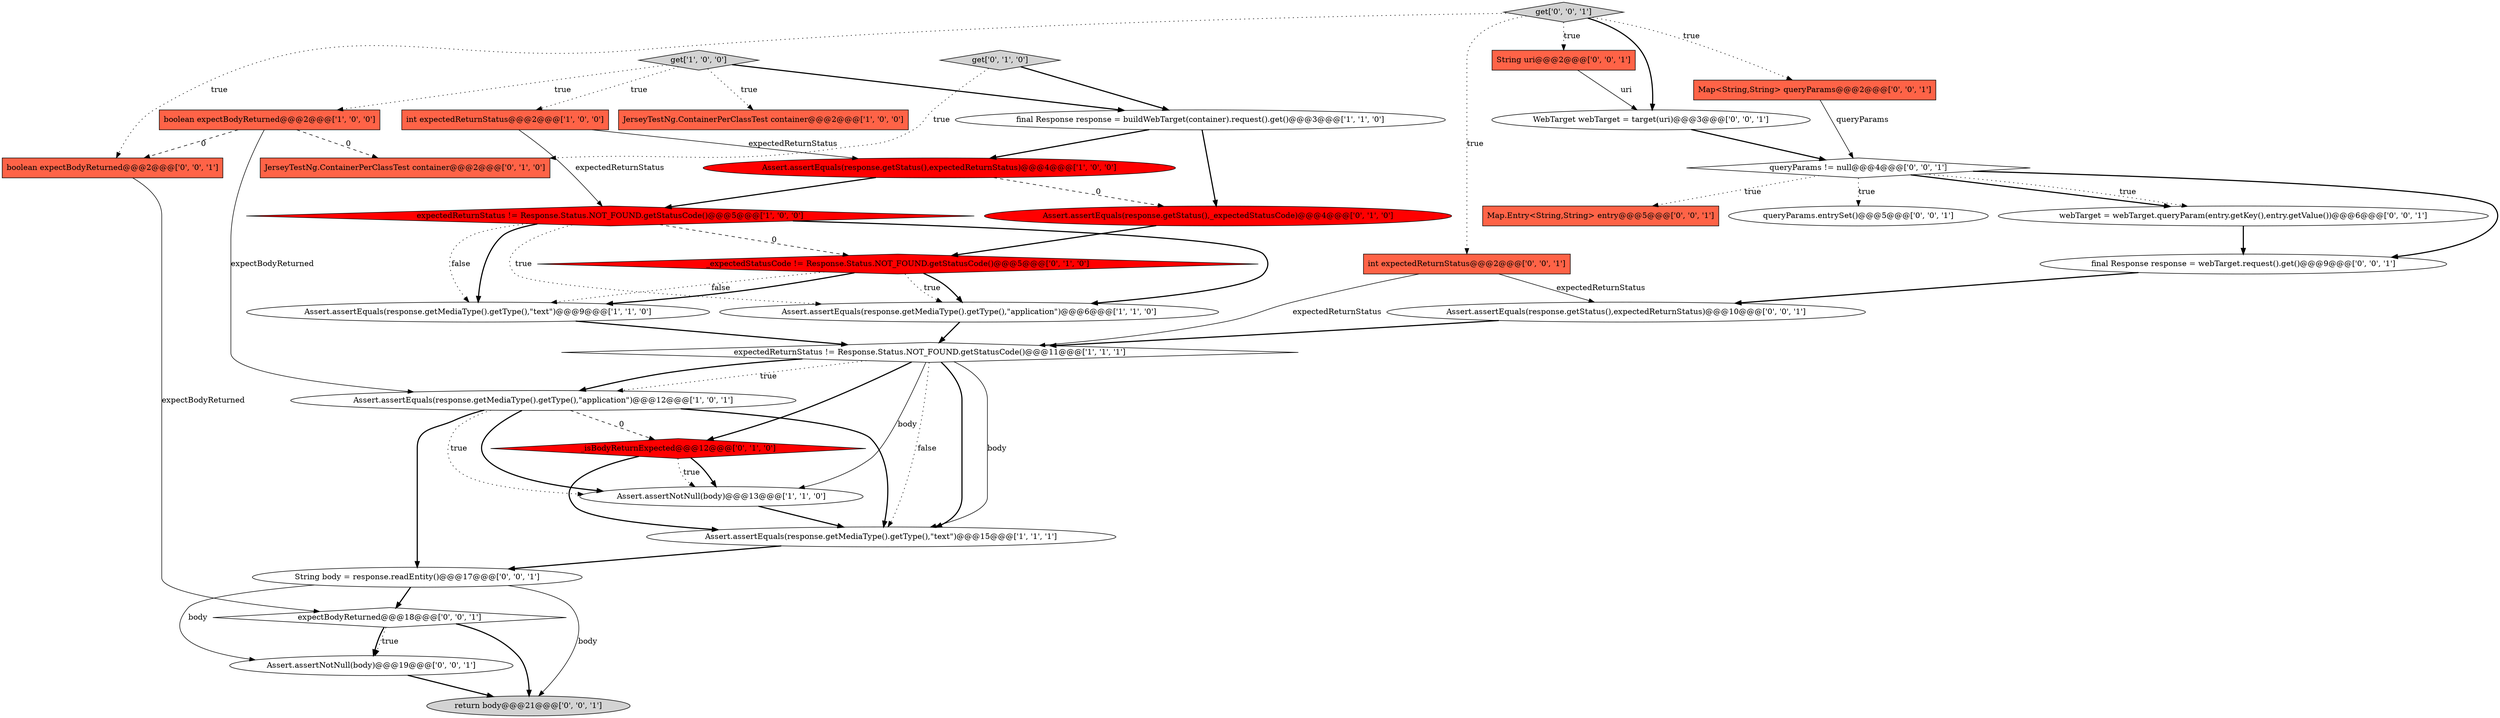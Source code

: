 digraph {
25 [style = filled, label = "WebTarget webTarget = target(uri)@@@3@@@['0', '0', '1']", fillcolor = white, shape = ellipse image = "AAA0AAABBB3BBB"];
20 [style = filled, label = "int expectedReturnStatus@@@2@@@['0', '0', '1']", fillcolor = tomato, shape = box image = "AAA0AAABBB3BBB"];
18 [style = filled, label = "Assert.assertNotNull(body)@@@19@@@['0', '0', '1']", fillcolor = white, shape = ellipse image = "AAA0AAABBB3BBB"];
28 [style = filled, label = "Map<String,String> queryParams@@@2@@@['0', '0', '1']", fillcolor = tomato, shape = box image = "AAA0AAABBB3BBB"];
7 [style = filled, label = "expectedReturnStatus != Response.Status.NOT_FOUND.getStatusCode()@@@5@@@['1', '0', '0']", fillcolor = red, shape = diamond image = "AAA1AAABBB1BBB"];
5 [style = filled, label = "Assert.assertEquals(response.getMediaType().getType(),\"text\")@@@15@@@['1', '1', '1']", fillcolor = white, shape = ellipse image = "AAA0AAABBB1BBB"];
8 [style = filled, label = "Assert.assertNotNull(body)@@@13@@@['1', '1', '0']", fillcolor = white, shape = ellipse image = "AAA0AAABBB1BBB"];
6 [style = filled, label = "int expectedReturnStatus@@@2@@@['1', '0', '0']", fillcolor = tomato, shape = box image = "AAA0AAABBB1BBB"];
31 [style = filled, label = "webTarget = webTarget.queryParam(entry.getKey(),entry.getValue())@@@6@@@['0', '0', '1']", fillcolor = white, shape = ellipse image = "AAA0AAABBB3BBB"];
22 [style = filled, label = "String body = response.readEntity()@@@17@@@['0', '0', '1']", fillcolor = white, shape = ellipse image = "AAA0AAABBB3BBB"];
26 [style = filled, label = "final Response response = webTarget.request().get()@@@9@@@['0', '0', '1']", fillcolor = white, shape = ellipse image = "AAA0AAABBB3BBB"];
11 [style = filled, label = "boolean expectBodyReturned@@@2@@@['1', '0', '0']", fillcolor = tomato, shape = box image = "AAA1AAABBB1BBB"];
32 [style = filled, label = "boolean expectBodyReturned@@@2@@@['0', '0', '1']", fillcolor = tomato, shape = box image = "AAA0AAABBB3BBB"];
30 [style = filled, label = "return body@@@21@@@['0', '0', '1']", fillcolor = lightgray, shape = ellipse image = "AAA0AAABBB3BBB"];
29 [style = filled, label = "queryParams.entrySet()@@@5@@@['0', '0', '1']", fillcolor = white, shape = ellipse image = "AAA0AAABBB3BBB"];
10 [style = filled, label = "get['1', '0', '0']", fillcolor = lightgray, shape = diamond image = "AAA0AAABBB1BBB"];
21 [style = filled, label = "get['0', '0', '1']", fillcolor = lightgray, shape = diamond image = "AAA0AAABBB3BBB"];
3 [style = filled, label = "Assert.assertEquals(response.getStatus(),expectedReturnStatus)@@@4@@@['1', '0', '0']", fillcolor = red, shape = ellipse image = "AAA1AAABBB1BBB"];
9 [style = filled, label = "Assert.assertEquals(response.getMediaType().getType(),\"text\")@@@9@@@['1', '1', '0']", fillcolor = white, shape = ellipse image = "AAA0AAABBB1BBB"];
4 [style = filled, label = "JerseyTestNg.ContainerPerClassTest container@@@2@@@['1', '0', '0']", fillcolor = tomato, shape = box image = "AAA0AAABBB1BBB"];
19 [style = filled, label = "String uri@@@2@@@['0', '0', '1']", fillcolor = tomato, shape = box image = "AAA0AAABBB3BBB"];
12 [style = filled, label = "Assert.assertEquals(response.getMediaType().getType(),\"application\")@@@12@@@['1', '0', '1']", fillcolor = white, shape = ellipse image = "AAA0AAABBB1BBB"];
27 [style = filled, label = "queryParams != null@@@4@@@['0', '0', '1']", fillcolor = white, shape = diamond image = "AAA0AAABBB3BBB"];
24 [style = filled, label = "expectBodyReturned@@@18@@@['0', '0', '1']", fillcolor = white, shape = diamond image = "AAA0AAABBB3BBB"];
17 [style = filled, label = "_isBodyReturnExpected@@@12@@@['0', '1', '0']", fillcolor = red, shape = diamond image = "AAA1AAABBB2BBB"];
15 [style = filled, label = "JerseyTestNg.ContainerPerClassTest container@@@2@@@['0', '1', '0']", fillcolor = tomato, shape = box image = "AAA1AAABBB2BBB"];
16 [style = filled, label = "_expectedStatusCode != Response.Status.NOT_FOUND.getStatusCode()@@@5@@@['0', '1', '0']", fillcolor = red, shape = diamond image = "AAA1AAABBB2BBB"];
1 [style = filled, label = "Assert.assertEquals(response.getMediaType().getType(),\"application\")@@@6@@@['1', '1', '0']", fillcolor = white, shape = ellipse image = "AAA0AAABBB1BBB"];
23 [style = filled, label = "Assert.assertEquals(response.getStatus(),expectedReturnStatus)@@@10@@@['0', '0', '1']", fillcolor = white, shape = ellipse image = "AAA0AAABBB3BBB"];
0 [style = filled, label = "final Response response = buildWebTarget(container).request().get()@@@3@@@['1', '1', '0']", fillcolor = white, shape = ellipse image = "AAA0AAABBB1BBB"];
2 [style = filled, label = "expectedReturnStatus != Response.Status.NOT_FOUND.getStatusCode()@@@11@@@['1', '1', '1']", fillcolor = white, shape = diamond image = "AAA0AAABBB1BBB"];
13 [style = filled, label = "get['0', '1', '0']", fillcolor = lightgray, shape = diamond image = "AAA0AAABBB2BBB"];
33 [style = filled, label = "Map.Entry<String,String> entry@@@5@@@['0', '0', '1']", fillcolor = tomato, shape = box image = "AAA0AAABBB3BBB"];
14 [style = filled, label = "Assert.assertEquals(response.getStatus(),_expectedStatusCode)@@@4@@@['0', '1', '0']", fillcolor = red, shape = ellipse image = "AAA1AAABBB2BBB"];
2->17 [style = bold, label=""];
0->3 [style = bold, label=""];
14->16 [style = bold, label=""];
17->8 [style = bold, label=""];
11->32 [style = dashed, label="0"];
17->5 [style = bold, label=""];
10->6 [style = dotted, label="true"];
2->5 [style = bold, label=""];
7->1 [style = bold, label=""];
21->20 [style = dotted, label="true"];
12->5 [style = bold, label=""];
16->9 [style = dotted, label="false"];
9->2 [style = bold, label=""];
12->8 [style = dotted, label="true"];
11->15 [style = dashed, label="0"];
7->16 [style = dashed, label="0"];
27->33 [style = dotted, label="true"];
12->22 [style = bold, label=""];
22->18 [style = solid, label="body"];
12->17 [style = dashed, label="0"];
18->30 [style = bold, label=""];
27->31 [style = bold, label=""];
28->27 [style = solid, label="queryParams"];
21->32 [style = dotted, label="true"];
21->25 [style = bold, label=""];
7->9 [style = dotted, label="false"];
6->3 [style = solid, label="expectedReturnStatus"];
24->18 [style = bold, label=""];
2->5 [style = solid, label="body"];
21->28 [style = dotted, label="true"];
2->12 [style = bold, label=""];
24->30 [style = bold, label=""];
7->9 [style = bold, label=""];
20->2 [style = solid, label="expectedReturnStatus"];
11->12 [style = solid, label="expectBodyReturned"];
25->27 [style = bold, label=""];
31->26 [style = bold, label=""];
17->8 [style = dotted, label="true"];
0->14 [style = bold, label=""];
6->7 [style = solid, label="expectedReturnStatus"];
8->5 [style = bold, label=""];
3->7 [style = bold, label=""];
16->1 [style = bold, label=""];
10->11 [style = dotted, label="true"];
16->1 [style = dotted, label="true"];
12->8 [style = bold, label=""];
27->29 [style = dotted, label="true"];
27->31 [style = dotted, label="true"];
2->5 [style = dotted, label="false"];
26->23 [style = bold, label=""];
32->24 [style = solid, label="expectBodyReturned"];
10->0 [style = bold, label=""];
21->19 [style = dotted, label="true"];
2->12 [style = dotted, label="true"];
22->30 [style = solid, label="body"];
2->8 [style = solid, label="body"];
13->15 [style = dotted, label="true"];
1->2 [style = bold, label=""];
23->2 [style = bold, label=""];
22->24 [style = bold, label=""];
10->4 [style = dotted, label="true"];
3->14 [style = dashed, label="0"];
7->1 [style = dotted, label="true"];
20->23 [style = solid, label="expectedReturnStatus"];
5->22 [style = bold, label=""];
16->9 [style = bold, label=""];
24->18 [style = dotted, label="true"];
13->0 [style = bold, label=""];
19->25 [style = solid, label="uri"];
27->26 [style = bold, label=""];
}
